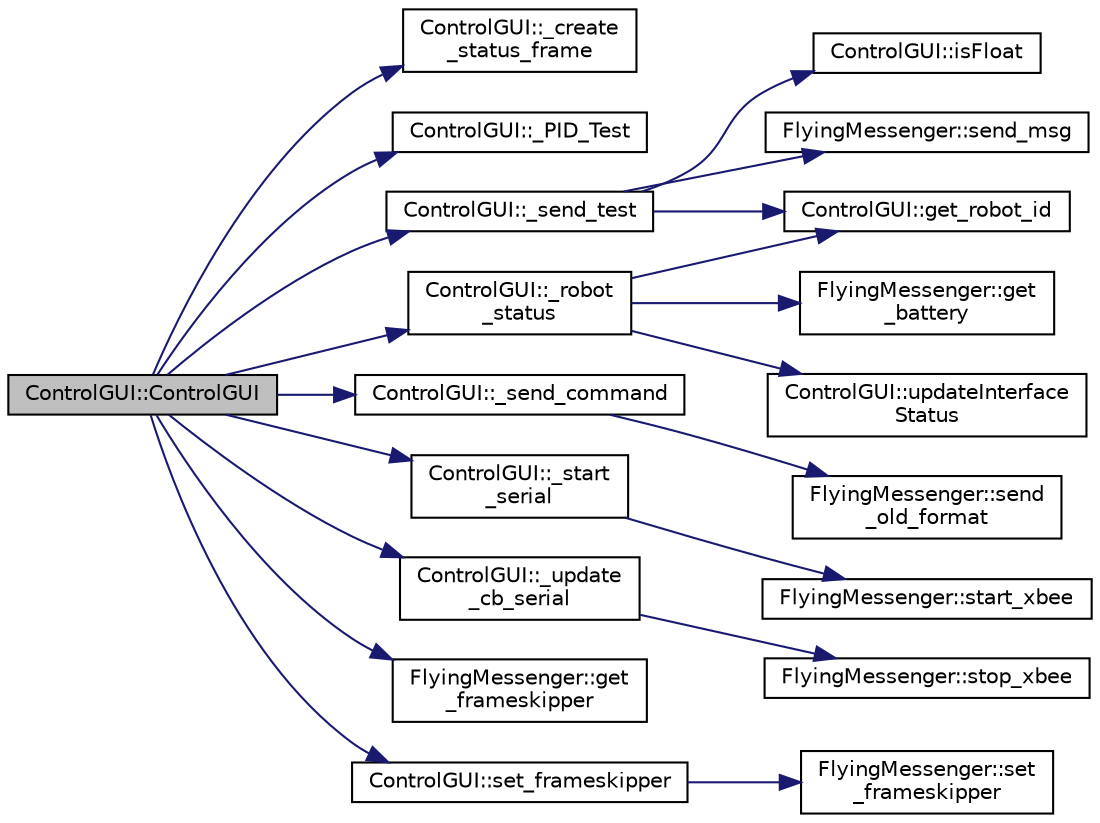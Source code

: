 digraph "ControlGUI::ControlGUI"
{
 // INTERACTIVE_SVG=YES
  edge [fontname="Helvetica",fontsize="10",labelfontname="Helvetica",labelfontsize="10"];
  node [fontname="Helvetica",fontsize="10",shape=record];
  rankdir="LR";
  Node0 [label="ControlGUI::ControlGUI",height=0.2,width=0.4,color="black", fillcolor="grey75", style="filled", fontcolor="black"];
  Node0 -> Node1 [color="midnightblue",fontsize="10",style="solid",fontname="Helvetica"];
  Node1 [label="ControlGUI::_create\l_status_frame",height=0.2,width=0.4,color="black", fillcolor="white", style="filled",URL="$class_control_g_u_i.html#ae1e6b2a93d61568a7bf5cdc5870e1f6c",tooltip="Creates the &#39;Robot Status&#39; frame on Control Gui. "];
  Node0 -> Node2 [color="midnightblue",fontsize="10",style="solid",fontname="Helvetica"];
  Node2 [label="ControlGUI::_PID_Test",height=0.2,width=0.4,color="black", fillcolor="white", style="filled",URL="$class_control_g_u_i.html#a90dbd3d101fa49c6926e3cef452fb0a2",tooltip="Switches PID_test_flag value. "];
  Node0 -> Node3 [color="midnightblue",fontsize="10",style="solid",fontname="Helvetica"];
  Node3 [label="ControlGUI::_robot\l_status",height=0.2,width=0.4,color="black", fillcolor="white", style="filled",URL="$class_control_g_u_i.html#abe917aff974bd6ac9ce5193edc864814",tooltip="Update the battery status of all robots. "];
  Node3 -> Node4 [color="midnightblue",fontsize="10",style="solid",fontname="Helvetica"];
  Node4 [label="ControlGUI::get_robot_id",height=0.2,width=0.4,color="black", fillcolor="white", style="filled",URL="$class_control_g_u_i.html#ae165819cbfce64d6604aac836faf9f1a"];
  Node3 -> Node5 [color="midnightblue",fontsize="10",style="solid",fontname="Helvetica"];
  Node5 [label="FlyingMessenger::get\l_battery",height=0.2,width=0.4,color="black", fillcolor="white", style="filled",URL="$class_flying_messenger.html#a8d9bc3b74d2cbad7bcefd2acf17205fd",tooltip="Get the battery charge value. "];
  Node3 -> Node6 [color="midnightblue",fontsize="10",style="solid",fontname="Helvetica"];
  Node6 [label="ControlGUI::updateInterface\lStatus",height=0.2,width=0.4,color="black", fillcolor="white", style="filled",URL="$class_control_g_u_i.html#a79310d7b529eb07bbc67f7873964914f",tooltip="Updates a single robot&#39;s battery status. "];
  Node0 -> Node7 [color="midnightblue",fontsize="10",style="solid",fontname="Helvetica"];
  Node7 [label="ControlGUI::_send_command",height=0.2,width=0.4,color="black", fillcolor="white", style="filled",URL="$class_control_g_u_i.html#a26002e2fa3dd7bcac791f54276670004",tooltip="Sends the command of Serial&#39;s text label using Flying Messenger&#39;s send_old_format method..."];
  Node7 -> Node8 [color="midnightblue",fontsize="10",style="solid",fontname="Helvetica"];
  Node8 [label="FlyingMessenger::send\l_old_format",height=0.2,width=0.4,color="black", fillcolor="white", style="filled",URL="$class_flying_messenger.html#a7dd37ffc3394c87f190cbf6dc9405304",tooltip="Send command using old formatation of the string. "];
  Node0 -> Node9 [color="midnightblue",fontsize="10",style="solid",fontname="Helvetica"];
  Node9 [label="ControlGUI::_send_test",height=0.2,width=0.4,color="black", fillcolor="white", style="filled",URL="$class_control_g_u_i.html#a0838b5d3b0d6651b7a1a58928bc83327",tooltip="Gets the speed text labels from &#39;Serial&#39; frame and sends them as a command to the selected robot..."];
  Node9 -> Node10 [color="midnightblue",fontsize="10",style="solid",fontname="Helvetica"];
  Node10 [label="ControlGUI::isFloat",height=0.2,width=0.4,color="black", fillcolor="white", style="filled",URL="$class_control_g_u_i.html#ad2912b87e92a5db7125da7264c57cbde",tooltip="Checks if a string is a float number. "];
  Node9 -> Node4 [color="midnightblue",fontsize="10",style="solid",fontname="Helvetica"];
  Node9 -> Node11 [color="midnightblue",fontsize="10",style="solid",fontname="Helvetica"];
  Node11 [label="FlyingMessenger::send_msg",height=0.2,width=0.4,color="black", fillcolor="white", style="filled",URL="$class_flying_messenger.html#a6cb8e42cf99c0a11afbb441db28864a3",tooltip="This method calls sendMessage method from xbee (instance of SerialCom class) and pass id and msg..."];
  Node0 -> Node12 [color="midnightblue",fontsize="10",style="solid",fontname="Helvetica"];
  Node12 [label="ControlGUI::_start\l_serial",height=0.2,width=0.4,color="black", fillcolor="white", style="filled",URL="$class_control_g_u_i.html#ab56193e598145a8ad679029abaf0fd46",tooltip="Initializes the selected communication device using flyingMessenger&#39;s start_xbee method. "];
  Node12 -> Node13 [color="midnightblue",fontsize="10",style="solid",fontname="Helvetica"];
  Node13 [label="FlyingMessenger::start_xbee",height=0.2,width=0.4,color="black", fillcolor="white", style="filled",URL="$class_flying_messenger.html#ae0513090a7933976d04ce67f4d90b1f3",tooltip="This method creates the xbee connection passing the port and the baudrate. "];
  Node0 -> Node14 [color="midnightblue",fontsize="10",style="solid",fontname="Helvetica"];
  Node14 [label="ControlGUI::_update\l_cb_serial",height=0.2,width=0.4,color="black", fillcolor="white", style="filled",URL="$class_control_g_u_i.html#ac1c2a324c056d78dae8e2a0123855dc1",tooltip="Updates the list of available communication devices on &#39;Serial&#39; frame combobox. "];
  Node14 -> Node15 [color="midnightblue",fontsize="10",style="solid",fontname="Helvetica"];
  Node15 [label="FlyingMessenger::stop_xbee",height=0.2,width=0.4,color="black", fillcolor="white", style="filled",URL="$class_flying_messenger.html#ab9ed5a0b43196b5771a469c03f213856",tooltip="Stops xbee connection and purge the instance of xbee (instance of SerialCom class). "];
  Node0 -> Node16 [color="midnightblue",fontsize="10",style="solid",fontname="Helvetica"];
  Node16 [label="FlyingMessenger::get\l_frameskipper",height=0.2,width=0.4,color="black", fillcolor="white", style="filled",URL="$class_flying_messenger.html#abf612e12b2a70f8069defbaa265d30d7"];
  Node0 -> Node17 [color="midnightblue",fontsize="10",style="solid",fontname="Helvetica"];
  Node17 [label="ControlGUI::set_frameskipper",height=0.2,width=0.4,color="black", fillcolor="white", style="filled",URL="$class_control_g_u_i.html#ab3017ac43a33b7dd0a79db25e354fcf2",tooltip="Shows the frameskipper value on interface. "];
  Node17 -> Node18 [color="midnightblue",fontsize="10",style="solid",fontname="Helvetica"];
  Node18 [label="FlyingMessenger::set\l_frameskipper",height=0.2,width=0.4,color="black", fillcolor="white", style="filled",URL="$class_flying_messenger.html#adc63fb3138c384505382a170729c5c1c"];
}
